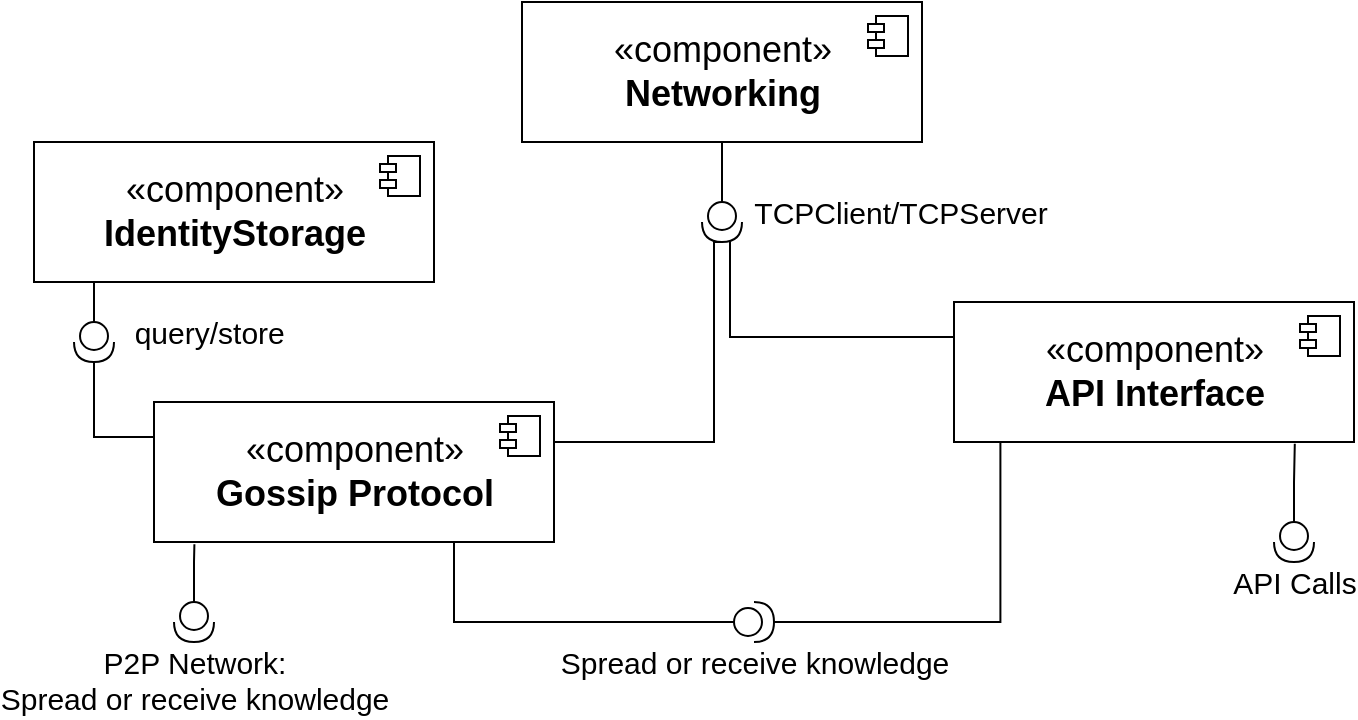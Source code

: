 <mxfile version="20.0.4" type="device"><diagram id="4-l732UzuIE9LLfpMcAG" name="Page-1"><mxGraphModel dx="911" dy="624" grid="1" gridSize="10" guides="1" tooltips="1" connect="1" arrows="1" fold="1" page="1" pageScale="1" pageWidth="827" pageHeight="1169" math="0" shadow="0"><root><mxCell id="0"/><mxCell id="1" parent="0"/><mxCell id="RuGTurlKywQYZSorBKHs-3" value="&lt;font style=&quot;font-size: 18px;&quot;&gt;«component»&lt;br style=&quot;font-size: 18px;&quot;&gt;&lt;b style=&quot;font-size: 18px;&quot;&gt;Networking&lt;/b&gt;&lt;/font&gt;" style="html=1;dropTarget=0;fontSize=18;" vertex="1" parent="1"><mxGeometry x="314" y="110" width="200" height="70" as="geometry"/></mxCell><mxCell id="RuGTurlKywQYZSorBKHs-4" value="" style="shape=module;jettyWidth=8;jettyHeight=4;" vertex="1" parent="RuGTurlKywQYZSorBKHs-3"><mxGeometry x="1" width="20" height="20" relative="1" as="geometry"><mxPoint x="-27" y="7" as="offset"/></mxGeometry></mxCell><mxCell id="RuGTurlKywQYZSorBKHs-11" value="&lt;font style=&quot;font-size: 18px;&quot;&gt;«component»&lt;br style=&quot;font-size: 18px;&quot;&gt;&lt;b style=&quot;font-size: 18px;&quot;&gt;IdentityStorage&lt;/b&gt;&lt;/font&gt;" style="html=1;dropTarget=0;fontSize=18;" vertex="1" parent="1"><mxGeometry x="70" y="180" width="200" height="70" as="geometry"/></mxCell><mxCell id="RuGTurlKywQYZSorBKHs-12" value="" style="shape=module;jettyWidth=8;jettyHeight=4;" vertex="1" parent="RuGTurlKywQYZSorBKHs-11"><mxGeometry x="1" width="20" height="20" relative="1" as="geometry"><mxPoint x="-27" y="7" as="offset"/></mxGeometry></mxCell><mxCell id="RuGTurlKywQYZSorBKHs-13" value="&lt;font style=&quot;font-size: 18px;&quot;&gt;«component»&lt;br style=&quot;font-size: 18px;&quot;&gt;&lt;b style=&quot;font-size: 18px;&quot;&gt;Gossip Protocol&lt;/b&gt;&lt;/font&gt;" style="html=1;dropTarget=0;fontSize=18;" vertex="1" parent="1"><mxGeometry x="130" y="310" width="200" height="70" as="geometry"/></mxCell><mxCell id="RuGTurlKywQYZSorBKHs-14" value="" style="shape=module;jettyWidth=8;jettyHeight=4;" vertex="1" parent="RuGTurlKywQYZSorBKHs-13"><mxGeometry x="1" width="20" height="20" relative="1" as="geometry"><mxPoint x="-27" y="7" as="offset"/></mxGeometry></mxCell><mxCell id="RuGTurlKywQYZSorBKHs-15" value="&lt;font style=&quot;font-size: 18px;&quot;&gt;«component»&lt;br style=&quot;font-size: 18px;&quot;&gt;&lt;b style=&quot;font-size: 18px;&quot;&gt;API Interface&lt;/b&gt;&lt;/font&gt;" style="html=1;dropTarget=0;fontSize=18;" vertex="1" parent="1"><mxGeometry x="530" y="260" width="200" height="70" as="geometry"/></mxCell><mxCell id="RuGTurlKywQYZSorBKHs-16" value="" style="shape=module;jettyWidth=8;jettyHeight=4;" vertex="1" parent="RuGTurlKywQYZSorBKHs-15"><mxGeometry x="1" width="20" height="20" relative="1" as="geometry"><mxPoint x="-27" y="7" as="offset"/></mxGeometry></mxCell><mxCell id="RuGTurlKywQYZSorBKHs-37" style="edgeStyle=orthogonalEdgeStyle;rounded=0;orthogonalLoop=1;jettySize=auto;html=1;entryX=0.5;entryY=1;entryDx=0;entryDy=0;fontSize=16;endArrow=none;endFill=0;" edge="1" parent="1" source="RuGTurlKywQYZSorBKHs-23" target="RuGTurlKywQYZSorBKHs-3"><mxGeometry relative="1" as="geometry"/></mxCell><mxCell id="RuGTurlKywQYZSorBKHs-38" style="edgeStyle=orthogonalEdgeStyle;rounded=0;orthogonalLoop=1;jettySize=auto;html=1;entryX=1;entryY=0.25;entryDx=0;entryDy=0;fontSize=16;endArrow=none;endFill=0;exitX=1;exitY=0.5;exitDx=0;exitDy=0;exitPerimeter=0;" edge="1" parent="1" source="RuGTurlKywQYZSorBKHs-23" target="RuGTurlKywQYZSorBKHs-13"><mxGeometry relative="1" as="geometry"><Array as="points"><mxPoint x="410" y="230"/><mxPoint x="410" y="330"/></Array></mxGeometry></mxCell><mxCell id="RuGTurlKywQYZSorBKHs-39" style="edgeStyle=orthogonalEdgeStyle;rounded=0;orthogonalLoop=1;jettySize=auto;html=1;entryX=0;entryY=0.25;entryDx=0;entryDy=0;fontSize=16;endArrow=none;endFill=0;exitX=0.983;exitY=0.3;exitDx=0;exitDy=0;exitPerimeter=0;" edge="1" parent="1" source="RuGTurlKywQYZSorBKHs-23" target="RuGTurlKywQYZSorBKHs-15"><mxGeometry relative="1" as="geometry"/></mxCell><mxCell id="RuGTurlKywQYZSorBKHs-23" value="&amp;nbsp;TCPClient/TCPServer" style="shape=providedRequiredInterface;html=1;verticalLabelPosition=middle;verticalAlign=middle;direction=south;fontSize=15;spacingTop=-5;labelPosition=right;align=left;spacingBottom=5;" vertex="1" parent="1"><mxGeometry x="404" y="210" width="20" height="20" as="geometry"/></mxCell><mxCell id="RuGTurlKywQYZSorBKHs-29" style="edgeStyle=orthogonalEdgeStyle;rounded=0;orthogonalLoop=1;jettySize=auto;html=1;entryX=0.75;entryY=1;entryDx=0;entryDy=0;fontSize=19;endArrow=none;endFill=0;" edge="1" parent="1" source="RuGTurlKywQYZSorBKHs-28" target="RuGTurlKywQYZSorBKHs-13"><mxGeometry relative="1" as="geometry"/></mxCell><mxCell id="RuGTurlKywQYZSorBKHs-30" style="edgeStyle=orthogonalEdgeStyle;rounded=0;orthogonalLoop=1;jettySize=auto;html=1;entryX=0.116;entryY=1.002;entryDx=0;entryDy=0;entryPerimeter=0;fontSize=19;endArrow=none;endFill=0;" edge="1" parent="1" source="RuGTurlKywQYZSorBKHs-28" target="RuGTurlKywQYZSorBKHs-15"><mxGeometry relative="1" as="geometry"/></mxCell><mxCell id="RuGTurlKywQYZSorBKHs-28" value="Spread or receive knowledge" style="shape=providedRequiredInterface;html=1;verticalLabelPosition=bottom;verticalAlign=top;direction=east;fontSize=15;spacingTop=-5;labelPosition=center;align=center;spacingBottom=5;" vertex="1" parent="1"><mxGeometry x="420" y="410" width="20" height="20" as="geometry"/></mxCell><mxCell id="RuGTurlKywQYZSorBKHs-34" style="edgeStyle=orthogonalEdgeStyle;rounded=0;orthogonalLoop=1;jettySize=auto;html=1;entryX=0.153;entryY=1;entryDx=0;entryDy=0;entryPerimeter=0;fontSize=16;endArrow=none;endFill=0;" edge="1" parent="1" source="RuGTurlKywQYZSorBKHs-33" target="RuGTurlKywQYZSorBKHs-11"><mxGeometry relative="1" as="geometry"/></mxCell><mxCell id="RuGTurlKywQYZSorBKHs-35" style="edgeStyle=orthogonalEdgeStyle;rounded=0;orthogonalLoop=1;jettySize=auto;html=1;entryX=0;entryY=0.25;entryDx=0;entryDy=0;fontSize=16;endArrow=none;endFill=0;exitX=1;exitY=0.5;exitDx=0;exitDy=0;exitPerimeter=0;" edge="1" parent="1" source="RuGTurlKywQYZSorBKHs-33" target="RuGTurlKywQYZSorBKHs-13"><mxGeometry relative="1" as="geometry"/></mxCell><mxCell id="RuGTurlKywQYZSorBKHs-33" value="&amp;nbsp; query/store" style="shape=providedRequiredInterface;html=1;verticalLabelPosition=middle;verticalAlign=middle;direction=south;fontSize=15;spacingTop=-5;labelPosition=right;align=left;spacingBottom=5;" vertex="1" parent="1"><mxGeometry x="90" y="270" width="20" height="20" as="geometry"/></mxCell><mxCell id="RuGTurlKywQYZSorBKHs-46" style="edgeStyle=orthogonalEdgeStyle;rounded=0;orthogonalLoop=1;jettySize=auto;html=1;entryX=0.101;entryY=1.016;entryDx=0;entryDy=0;entryPerimeter=0;fontSize=16;endArrow=none;endFill=0;" edge="1" parent="1" source="RuGTurlKywQYZSorBKHs-42" target="RuGTurlKywQYZSorBKHs-13"><mxGeometry relative="1" as="geometry"/></mxCell><mxCell id="RuGTurlKywQYZSorBKHs-42" value="P2P Network:&lt;br style=&quot;font-size: 15px;&quot;&gt;Spread or receive knowledge" style="shape=providedRequiredInterface;html=1;verticalLabelPosition=bottom;verticalAlign=top;direction=south;fontSize=15;spacingTop=-5;labelPosition=center;align=center;spacingBottom=5;" vertex="1" parent="1"><mxGeometry x="140" y="410" width="20" height="20" as="geometry"/></mxCell><mxCell id="RuGTurlKywQYZSorBKHs-44" style="edgeStyle=orthogonalEdgeStyle;rounded=0;orthogonalLoop=1;jettySize=auto;html=1;entryX=0.852;entryY=1.012;entryDx=0;entryDy=0;fontSize=16;endArrow=none;endFill=0;entryPerimeter=0;" edge="1" parent="1" source="RuGTurlKywQYZSorBKHs-43" target="RuGTurlKywQYZSorBKHs-15"><mxGeometry relative="1" as="geometry"/></mxCell><mxCell id="RuGTurlKywQYZSorBKHs-43" value="API Calls" style="shape=providedRequiredInterface;html=1;verticalLabelPosition=bottom;verticalAlign=top;direction=south;fontSize=15;spacingTop=-5;labelPosition=center;align=center;spacingBottom=5;" vertex="1" parent="1"><mxGeometry x="690" y="370" width="20" height="20" as="geometry"/></mxCell></root></mxGraphModel></diagram></mxfile>